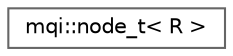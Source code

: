 digraph "Graphical Class Hierarchy"
{
 // LATEX_PDF_SIZE
  bgcolor="transparent";
  edge [fontname=Helvetica,fontsize=10,labelfontname=Helvetica,labelfontsize=10];
  node [fontname=Helvetica,fontsize=10,shape=box,height=0.2,width=0.4];
  rankdir="LR";
  Node0 [id="Node000000",label="mqi::node_t\< R \>",height=0.2,width=0.4,color="grey40", fillcolor="white", style="filled",URL="$structmqi_1_1node__t.html",tooltip="Represents a node in a hierarchical geometry, containing its own geometry, scorers,..."];
}
